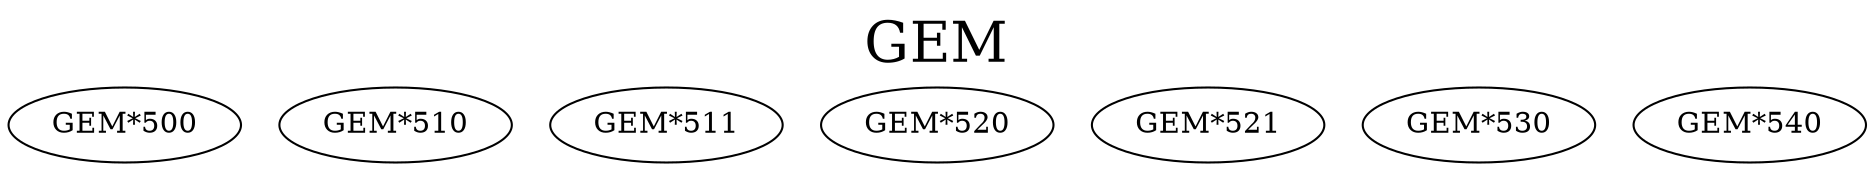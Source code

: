 digraph GEM {
labelloc = "t";
label = "GEM"
fontsize = 27;
"GEM*500"
"GEM*510"
"GEM*511"
"GEM*520"
"GEM*521"
"GEM*530"
"GEM*540"
}
